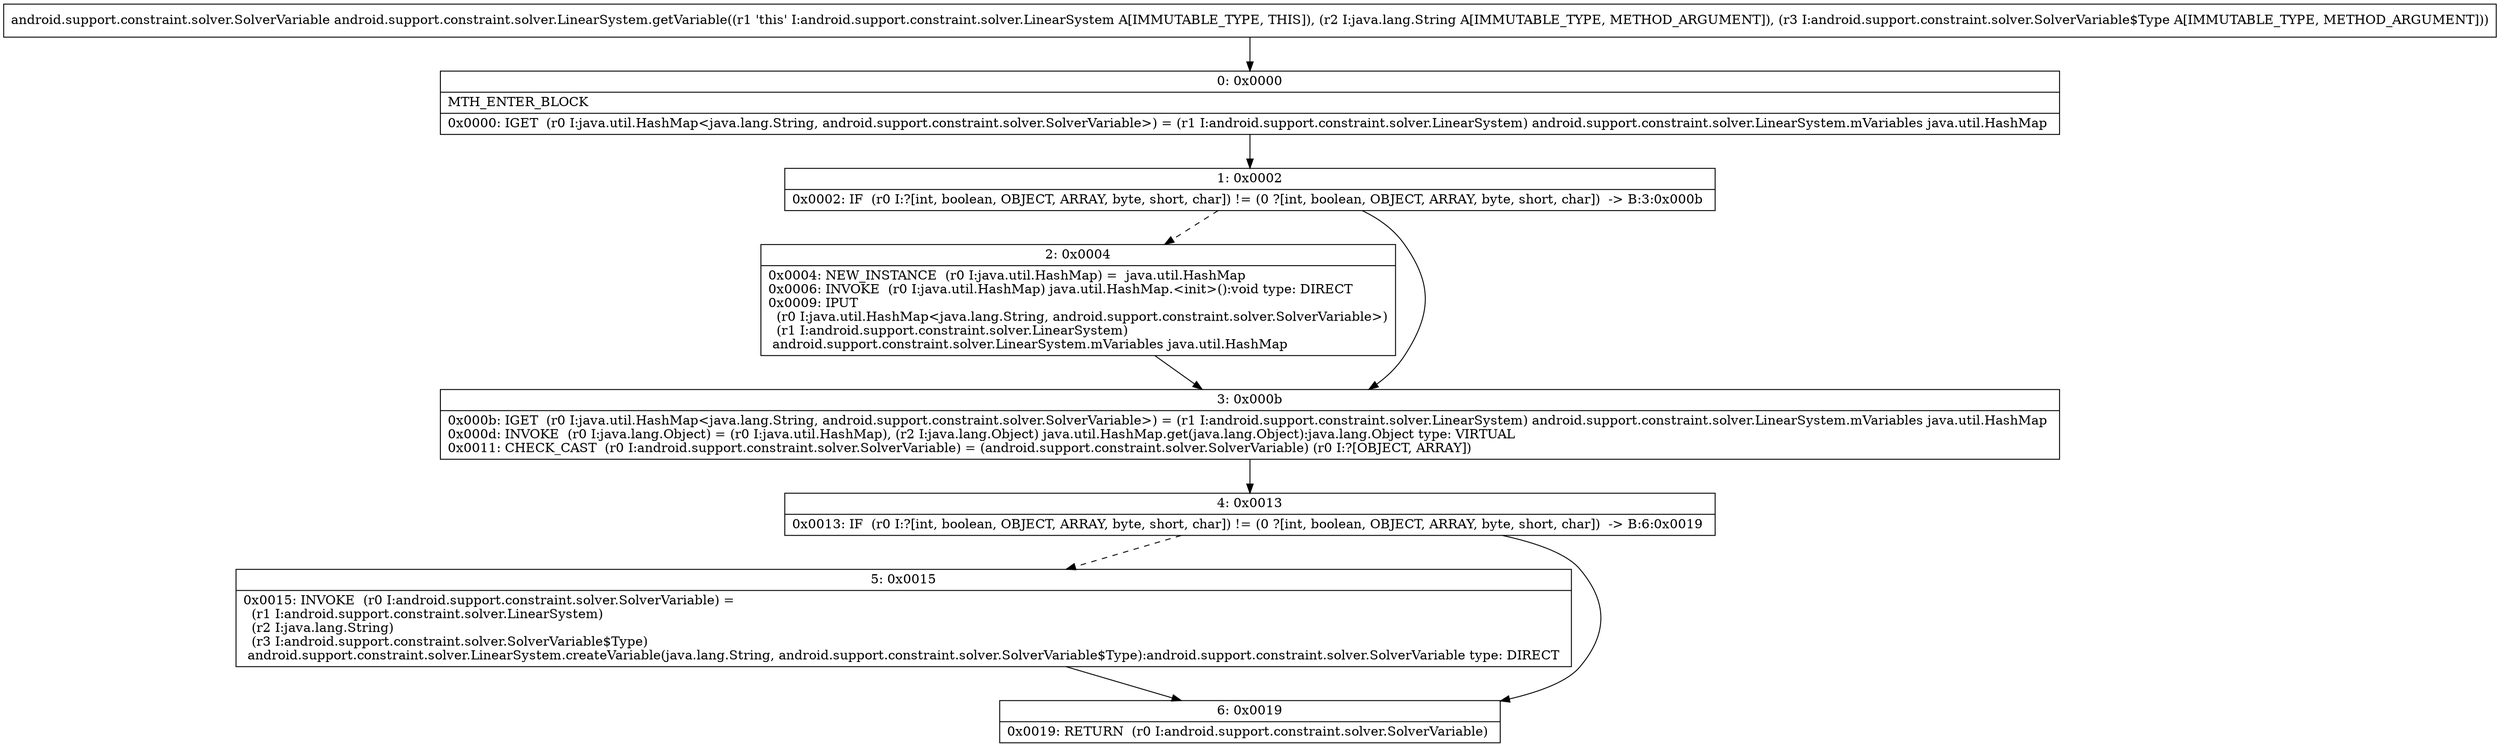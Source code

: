 digraph "CFG forandroid.support.constraint.solver.LinearSystem.getVariable(Ljava\/lang\/String;Landroid\/support\/constraint\/solver\/SolverVariable$Type;)Landroid\/support\/constraint\/solver\/SolverVariable;" {
Node_0 [shape=record,label="{0\:\ 0x0000|MTH_ENTER_BLOCK\l|0x0000: IGET  (r0 I:java.util.HashMap\<java.lang.String, android.support.constraint.solver.SolverVariable\>) = (r1 I:android.support.constraint.solver.LinearSystem) android.support.constraint.solver.LinearSystem.mVariables java.util.HashMap \l}"];
Node_1 [shape=record,label="{1\:\ 0x0002|0x0002: IF  (r0 I:?[int, boolean, OBJECT, ARRAY, byte, short, char]) != (0 ?[int, boolean, OBJECT, ARRAY, byte, short, char])  \-\> B:3:0x000b \l}"];
Node_2 [shape=record,label="{2\:\ 0x0004|0x0004: NEW_INSTANCE  (r0 I:java.util.HashMap) =  java.util.HashMap \l0x0006: INVOKE  (r0 I:java.util.HashMap) java.util.HashMap.\<init\>():void type: DIRECT \l0x0009: IPUT  \l  (r0 I:java.util.HashMap\<java.lang.String, android.support.constraint.solver.SolverVariable\>)\l  (r1 I:android.support.constraint.solver.LinearSystem)\l android.support.constraint.solver.LinearSystem.mVariables java.util.HashMap \l}"];
Node_3 [shape=record,label="{3\:\ 0x000b|0x000b: IGET  (r0 I:java.util.HashMap\<java.lang.String, android.support.constraint.solver.SolverVariable\>) = (r1 I:android.support.constraint.solver.LinearSystem) android.support.constraint.solver.LinearSystem.mVariables java.util.HashMap \l0x000d: INVOKE  (r0 I:java.lang.Object) = (r0 I:java.util.HashMap), (r2 I:java.lang.Object) java.util.HashMap.get(java.lang.Object):java.lang.Object type: VIRTUAL \l0x0011: CHECK_CAST  (r0 I:android.support.constraint.solver.SolverVariable) = (android.support.constraint.solver.SolverVariable) (r0 I:?[OBJECT, ARRAY]) \l}"];
Node_4 [shape=record,label="{4\:\ 0x0013|0x0013: IF  (r0 I:?[int, boolean, OBJECT, ARRAY, byte, short, char]) != (0 ?[int, boolean, OBJECT, ARRAY, byte, short, char])  \-\> B:6:0x0019 \l}"];
Node_5 [shape=record,label="{5\:\ 0x0015|0x0015: INVOKE  (r0 I:android.support.constraint.solver.SolverVariable) = \l  (r1 I:android.support.constraint.solver.LinearSystem)\l  (r2 I:java.lang.String)\l  (r3 I:android.support.constraint.solver.SolverVariable$Type)\l android.support.constraint.solver.LinearSystem.createVariable(java.lang.String, android.support.constraint.solver.SolverVariable$Type):android.support.constraint.solver.SolverVariable type: DIRECT \l}"];
Node_6 [shape=record,label="{6\:\ 0x0019|0x0019: RETURN  (r0 I:android.support.constraint.solver.SolverVariable) \l}"];
MethodNode[shape=record,label="{android.support.constraint.solver.SolverVariable android.support.constraint.solver.LinearSystem.getVariable((r1 'this' I:android.support.constraint.solver.LinearSystem A[IMMUTABLE_TYPE, THIS]), (r2 I:java.lang.String A[IMMUTABLE_TYPE, METHOD_ARGUMENT]), (r3 I:android.support.constraint.solver.SolverVariable$Type A[IMMUTABLE_TYPE, METHOD_ARGUMENT])) }"];
MethodNode -> Node_0;
Node_0 -> Node_1;
Node_1 -> Node_2[style=dashed];
Node_1 -> Node_3;
Node_2 -> Node_3;
Node_3 -> Node_4;
Node_4 -> Node_5[style=dashed];
Node_4 -> Node_6;
Node_5 -> Node_6;
}

